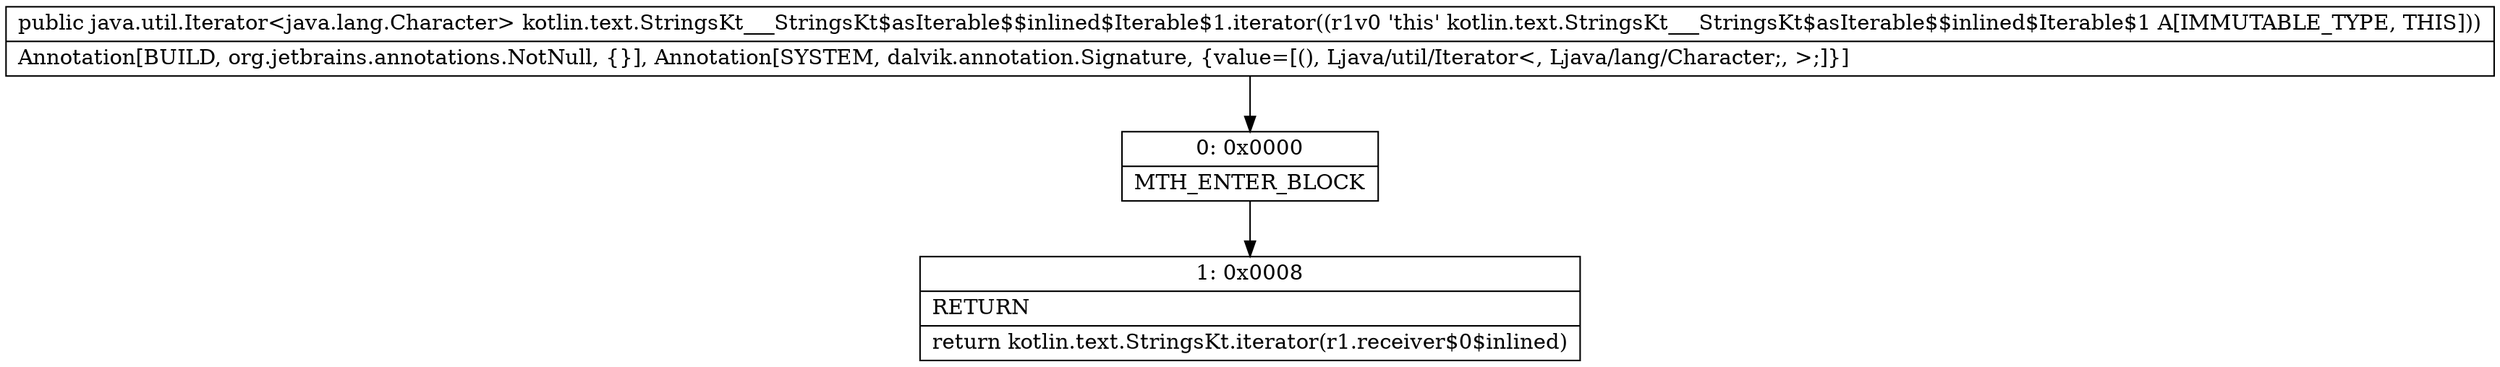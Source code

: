 digraph "CFG forkotlin.text.StringsKt___StringsKt$asIterable$$inlined$Iterable$1.iterator()Ljava\/util\/Iterator;" {
Node_0 [shape=record,label="{0\:\ 0x0000|MTH_ENTER_BLOCK\l}"];
Node_1 [shape=record,label="{1\:\ 0x0008|RETURN\l|return kotlin.text.StringsKt.iterator(r1.receiver$0$inlined)\l}"];
MethodNode[shape=record,label="{public java.util.Iterator\<java.lang.Character\> kotlin.text.StringsKt___StringsKt$asIterable$$inlined$Iterable$1.iterator((r1v0 'this' kotlin.text.StringsKt___StringsKt$asIterable$$inlined$Iterable$1 A[IMMUTABLE_TYPE, THIS]))  | Annotation[BUILD, org.jetbrains.annotations.NotNull, \{\}], Annotation[SYSTEM, dalvik.annotation.Signature, \{value=[(), Ljava\/util\/Iterator\<, Ljava\/lang\/Character;, \>;]\}]\l}"];
MethodNode -> Node_0;
Node_0 -> Node_1;
}

